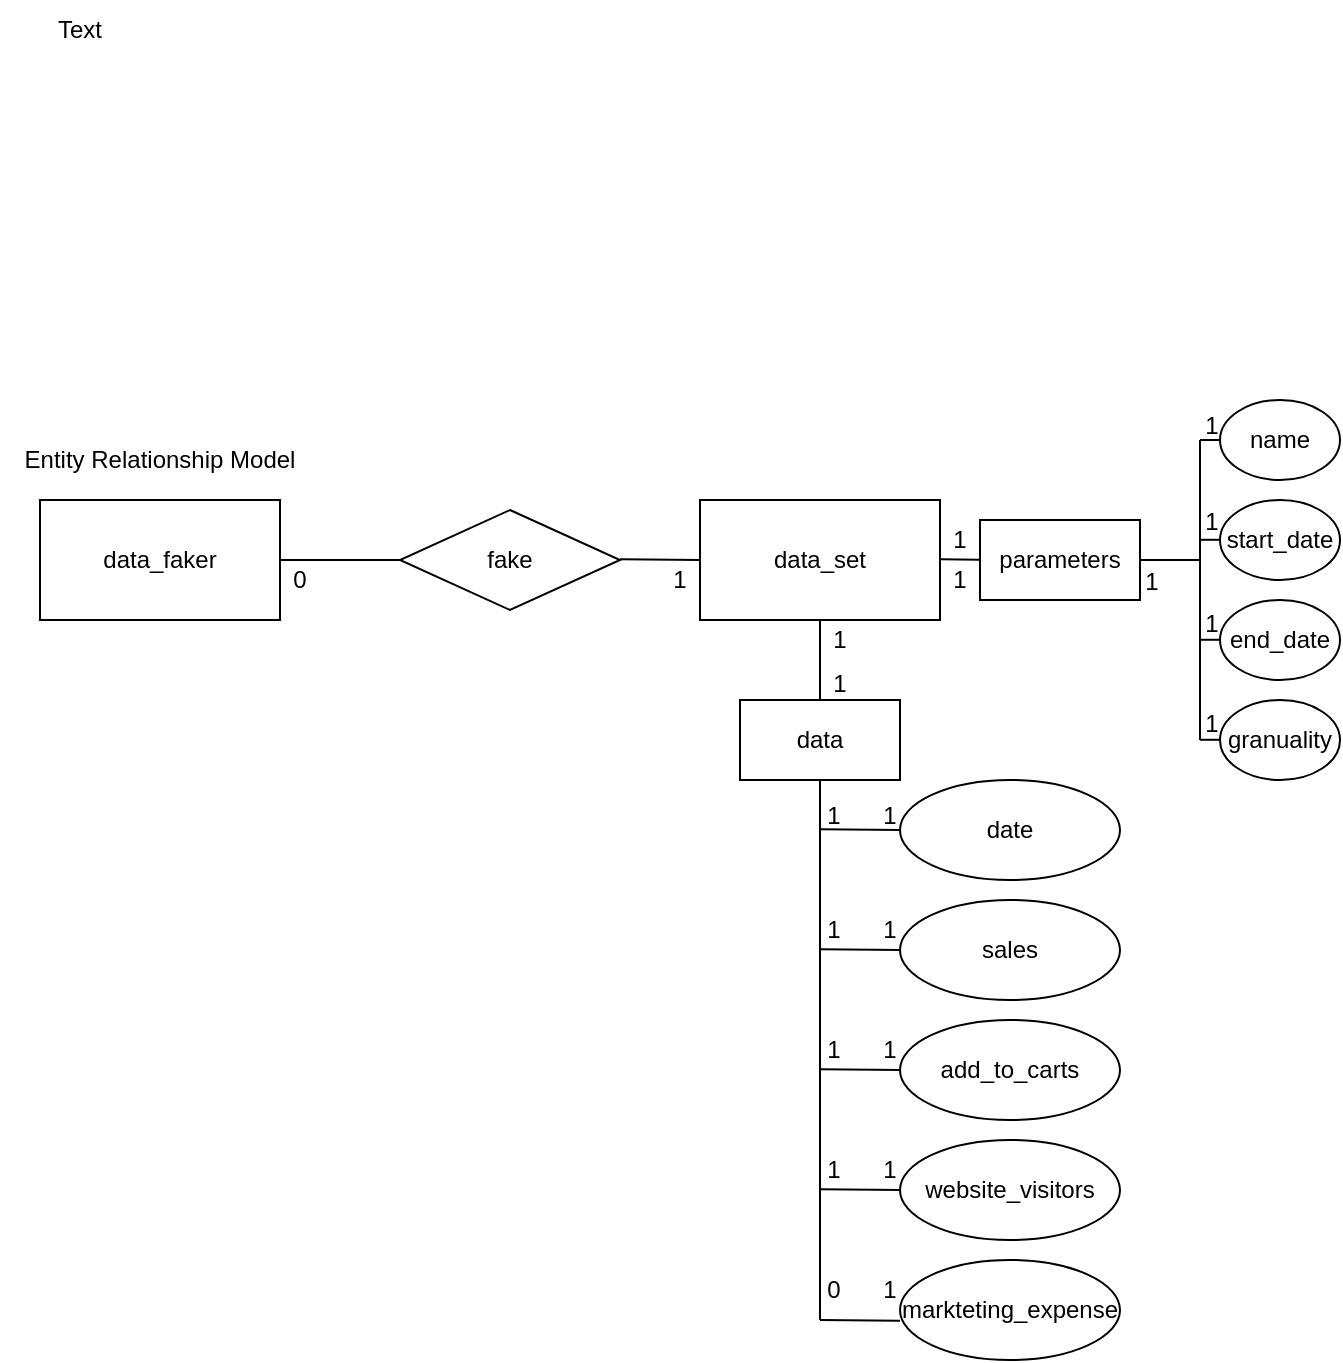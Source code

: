 <mxfile version="28.0.4">
  <diagram name="Page-1" id="VdG0ydc967w3bB8NOWR4">
    <mxGraphModel dx="951" dy="1595" grid="1" gridSize="10" guides="1" tooltips="1" connect="1" arrows="1" fold="1" page="1" pageScale="1" pageWidth="850" pageHeight="1100" math="0" shadow="0">
      <root>
        <mxCell id="0" />
        <mxCell id="1" parent="0" />
        <mxCell id="EncBWNqlH_w9nEIL0629-1" value="Entity Relationship Model" style="text;html=1;align=center;verticalAlign=middle;whiteSpace=wrap;rounded=0;" vertex="1" parent="1">
          <mxGeometry x="40" y="20" width="160" height="20" as="geometry" />
        </mxCell>
        <mxCell id="EncBWNqlH_w9nEIL0629-2" value="data_faker" style="rounded=0;whiteSpace=wrap;html=1;" vertex="1" parent="1">
          <mxGeometry x="60" y="50" width="120" height="60" as="geometry" />
        </mxCell>
        <mxCell id="EncBWNqlH_w9nEIL0629-3" value="fake" style="rhombus;whiteSpace=wrap;html=1;" vertex="1" parent="1">
          <mxGeometry x="240" y="55" width="110" height="50" as="geometry" />
        </mxCell>
        <mxCell id="EncBWNqlH_w9nEIL0629-5" value="data_set" style="rounded=0;whiteSpace=wrap;html=1;" vertex="1" parent="1">
          <mxGeometry x="390" y="50" width="120" height="60" as="geometry" />
        </mxCell>
        <mxCell id="EncBWNqlH_w9nEIL0629-6" value="name" style="ellipse;whiteSpace=wrap;html=1;" vertex="1" parent="1">
          <mxGeometry x="650" width="60" height="40" as="geometry" />
        </mxCell>
        <mxCell id="EncBWNqlH_w9nEIL0629-7" value="start_date" style="ellipse;whiteSpace=wrap;html=1;" vertex="1" parent="1">
          <mxGeometry x="650" y="50" width="60" height="40" as="geometry" />
        </mxCell>
        <mxCell id="EncBWNqlH_w9nEIL0629-8" value="end_date" style="ellipse;whiteSpace=wrap;html=1;" vertex="1" parent="1">
          <mxGeometry x="650" y="100" width="60" height="40" as="geometry" />
        </mxCell>
        <mxCell id="EncBWNqlH_w9nEIL0629-10" value="granuality" style="ellipse;whiteSpace=wrap;html=1;" vertex="1" parent="1">
          <mxGeometry x="650" y="150" width="60" height="40" as="geometry" />
        </mxCell>
        <mxCell id="EncBWNqlH_w9nEIL0629-12" value="date" style="ellipse;whiteSpace=wrap;html=1;" vertex="1" parent="1">
          <mxGeometry x="490" y="190" width="110" height="50" as="geometry" />
        </mxCell>
        <mxCell id="EncBWNqlH_w9nEIL0629-13" value="sales" style="ellipse;whiteSpace=wrap;html=1;" vertex="1" parent="1">
          <mxGeometry x="490" y="250" width="110" height="50" as="geometry" />
        </mxCell>
        <mxCell id="EncBWNqlH_w9nEIL0629-14" value="add_to_carts" style="ellipse;whiteSpace=wrap;html=1;" vertex="1" parent="1">
          <mxGeometry x="490" y="310" width="110" height="50" as="geometry" />
        </mxCell>
        <mxCell id="EncBWNqlH_w9nEIL0629-15" value="website_visitors" style="ellipse;whiteSpace=wrap;html=1;" vertex="1" parent="1">
          <mxGeometry x="490" y="370" width="110" height="50" as="geometry" />
        </mxCell>
        <mxCell id="EncBWNqlH_w9nEIL0629-16" value="markteting_expense" style="ellipse;whiteSpace=wrap;html=1;" vertex="1" parent="1">
          <mxGeometry x="490" y="430" width="110" height="50" as="geometry" />
        </mxCell>
        <mxCell id="EncBWNqlH_w9nEIL0629-17" value="" style="endArrow=none;html=1;rounded=0;entryX=0;entryY=0.5;entryDx=0;entryDy=0;" edge="1" parent="1" target="EncBWNqlH_w9nEIL0629-3">
          <mxGeometry width="50" height="50" relative="1" as="geometry">
            <mxPoint x="180" y="80" as="sourcePoint" />
            <mxPoint x="230" y="30" as="targetPoint" />
          </mxGeometry>
        </mxCell>
        <mxCell id="EncBWNqlH_w9nEIL0629-19" value="" style="endArrow=none;html=1;rounded=0;" edge="1" parent="1">
          <mxGeometry width="50" height="50" relative="1" as="geometry">
            <mxPoint x="350" y="79.66" as="sourcePoint" />
            <mxPoint x="390" y="80" as="targetPoint" />
          </mxGeometry>
        </mxCell>
        <mxCell id="EncBWNqlH_w9nEIL0629-20" value="" style="endArrow=none;html=1;rounded=0;" edge="1" parent="1">
          <mxGeometry width="50" height="50" relative="1" as="geometry">
            <mxPoint x="510" y="79.66" as="sourcePoint" />
            <mxPoint x="540" y="80" as="targetPoint" />
          </mxGeometry>
        </mxCell>
        <mxCell id="EncBWNqlH_w9nEIL0629-21" value="0" style="text;html=1;align=center;verticalAlign=middle;whiteSpace=wrap;rounded=0;" vertex="1" parent="1">
          <mxGeometry x="160" y="75" width="60" height="30" as="geometry" />
        </mxCell>
        <mxCell id="EncBWNqlH_w9nEIL0629-22" value="1" style="text;html=1;align=center;verticalAlign=middle;whiteSpace=wrap;rounded=0;" vertex="1" parent="1">
          <mxGeometry x="350" y="75" width="60" height="30" as="geometry" />
        </mxCell>
        <mxCell id="EncBWNqlH_w9nEIL0629-23" value="" style="endArrow=none;html=1;rounded=0;entryX=0.5;entryY=1;entryDx=0;entryDy=0;exitX=0.5;exitY=0;exitDx=0;exitDy=0;" edge="1" parent="1" source="EncBWNqlH_w9nEIL0629-27" target="EncBWNqlH_w9nEIL0629-5">
          <mxGeometry width="50" height="50" relative="1" as="geometry">
            <mxPoint x="450" y="140" as="sourcePoint" />
            <mxPoint x="500" y="90" as="targetPoint" />
          </mxGeometry>
        </mxCell>
        <mxCell id="EncBWNqlH_w9nEIL0629-25" value="" style="endArrow=none;html=1;rounded=0;entryX=0.5;entryY=1;entryDx=0;entryDy=0;" edge="1" parent="1">
          <mxGeometry width="50" height="50" relative="1" as="geometry">
            <mxPoint x="450" y="460" as="sourcePoint" />
            <mxPoint x="450" y="190" as="targetPoint" />
          </mxGeometry>
        </mxCell>
        <mxCell id="EncBWNqlH_w9nEIL0629-27" value="data" style="rounded=0;whiteSpace=wrap;html=1;" vertex="1" parent="1">
          <mxGeometry x="410" y="150" width="80" height="40" as="geometry" />
        </mxCell>
        <mxCell id="EncBWNqlH_w9nEIL0629-28" value="parameters" style="rounded=0;whiteSpace=wrap;html=1;" vertex="1" parent="1">
          <mxGeometry x="530" y="60" width="80" height="40" as="geometry" />
        </mxCell>
        <mxCell id="EncBWNqlH_w9nEIL0629-32" value="" style="endArrow=none;html=1;rounded=0;entryX=0;entryY=0.5;entryDx=0;entryDy=0;" edge="1" parent="1" target="EncBWNqlH_w9nEIL0629-12">
          <mxGeometry width="50" height="50" relative="1" as="geometry">
            <mxPoint x="450" y="214.66" as="sourcePoint" />
            <mxPoint x="510" y="214.66" as="targetPoint" />
          </mxGeometry>
        </mxCell>
        <mxCell id="EncBWNqlH_w9nEIL0629-33" value="" style="endArrow=none;html=1;rounded=0;entryX=0;entryY=0.5;entryDx=0;entryDy=0;" edge="1" parent="1">
          <mxGeometry width="50" height="50" relative="1" as="geometry">
            <mxPoint x="450" y="274.66" as="sourcePoint" />
            <mxPoint x="490" y="275" as="targetPoint" />
          </mxGeometry>
        </mxCell>
        <mxCell id="EncBWNqlH_w9nEIL0629-34" value="" style="endArrow=none;html=1;rounded=0;entryX=0;entryY=0.5;entryDx=0;entryDy=0;" edge="1" parent="1">
          <mxGeometry width="50" height="50" relative="1" as="geometry">
            <mxPoint x="450" y="334.66" as="sourcePoint" />
            <mxPoint x="490" y="335" as="targetPoint" />
          </mxGeometry>
        </mxCell>
        <mxCell id="EncBWNqlH_w9nEIL0629-35" value="" style="endArrow=none;html=1;rounded=0;entryX=0;entryY=0.5;entryDx=0;entryDy=0;" edge="1" parent="1">
          <mxGeometry width="50" height="50" relative="1" as="geometry">
            <mxPoint x="450" y="394.66" as="sourcePoint" />
            <mxPoint x="490" y="395" as="targetPoint" />
          </mxGeometry>
        </mxCell>
        <mxCell id="EncBWNqlH_w9nEIL0629-36" value="" style="endArrow=none;html=1;rounded=0;entryX=0;entryY=0.5;entryDx=0;entryDy=0;" edge="1" parent="1">
          <mxGeometry width="50" height="50" relative="1" as="geometry">
            <mxPoint x="450" y="460.0" as="sourcePoint" />
            <mxPoint x="490" y="460.34" as="targetPoint" />
          </mxGeometry>
        </mxCell>
        <mxCell id="EncBWNqlH_w9nEIL0629-37" value="" style="endArrow=none;html=1;rounded=0;" edge="1" parent="1">
          <mxGeometry width="50" height="50" relative="1" as="geometry">
            <mxPoint x="640" y="170" as="sourcePoint" />
            <mxPoint x="640" y="20" as="targetPoint" />
          </mxGeometry>
        </mxCell>
        <mxCell id="EncBWNqlH_w9nEIL0629-38" value="" style="endArrow=none;html=1;rounded=0;" edge="1" parent="1">
          <mxGeometry width="50" height="50" relative="1" as="geometry">
            <mxPoint x="610" y="80" as="sourcePoint" />
            <mxPoint x="640" y="80" as="targetPoint" />
          </mxGeometry>
        </mxCell>
        <mxCell id="EncBWNqlH_w9nEIL0629-39" value="" style="endArrow=none;html=1;rounded=0;entryX=0;entryY=0.5;entryDx=0;entryDy=0;" edge="1" parent="1" target="EncBWNqlH_w9nEIL0629-6">
          <mxGeometry width="50" height="50" relative="1" as="geometry">
            <mxPoint x="640" y="20" as="sourcePoint" />
            <mxPoint x="670" y="20" as="targetPoint" />
          </mxGeometry>
        </mxCell>
        <mxCell id="EncBWNqlH_w9nEIL0629-40" value="" style="endArrow=none;html=1;rounded=0;entryX=0;entryY=0.5;entryDx=0;entryDy=0;" edge="1" parent="1">
          <mxGeometry width="50" height="50" relative="1" as="geometry">
            <mxPoint x="640" y="69.89" as="sourcePoint" />
            <mxPoint x="650" y="69.89" as="targetPoint" />
            <Array as="points">
              <mxPoint x="640" y="69.89" />
            </Array>
          </mxGeometry>
        </mxCell>
        <mxCell id="EncBWNqlH_w9nEIL0629-41" value="" style="endArrow=none;html=1;rounded=0;entryX=0;entryY=0.5;entryDx=0;entryDy=0;" edge="1" parent="1">
          <mxGeometry width="50" height="50" relative="1" as="geometry">
            <mxPoint x="640" y="119.89" as="sourcePoint" />
            <mxPoint x="650" y="119.89" as="targetPoint" />
          </mxGeometry>
        </mxCell>
        <mxCell id="EncBWNqlH_w9nEIL0629-42" value="" style="endArrow=none;html=1;rounded=0;entryX=0;entryY=0.5;entryDx=0;entryDy=0;" edge="1" parent="1">
          <mxGeometry width="50" height="50" relative="1" as="geometry">
            <mxPoint x="640" y="169.89" as="sourcePoint" />
            <mxPoint x="650" y="169.89" as="targetPoint" />
          </mxGeometry>
        </mxCell>
        <mxCell id="EncBWNqlH_w9nEIL0629-43" value="1" style="text;html=1;align=center;verticalAlign=middle;whiteSpace=wrap;rounded=0;" vertex="1" parent="1">
          <mxGeometry x="430" y="105" width="60" height="30" as="geometry" />
        </mxCell>
        <mxCell id="EncBWNqlH_w9nEIL0629-44" value="1" style="text;html=1;align=center;verticalAlign=middle;whiteSpace=wrap;rounded=0;" vertex="1" parent="1">
          <mxGeometry x="430" y="127" width="60" height="30" as="geometry" />
        </mxCell>
        <mxCell id="EncBWNqlH_w9nEIL0629-45" value="1" style="text;html=1;align=center;verticalAlign=middle;whiteSpace=wrap;rounded=0;" vertex="1" parent="1">
          <mxGeometry x="490" y="75" width="60" height="30" as="geometry" />
        </mxCell>
        <mxCell id="EncBWNqlH_w9nEIL0629-46" value="1" style="text;html=1;align=center;verticalAlign=middle;whiteSpace=wrap;rounded=0;" vertex="1" parent="1">
          <mxGeometry x="490" y="55" width="60" height="30" as="geometry" />
        </mxCell>
        <mxCell id="EncBWNqlH_w9nEIL0629-47" value="1" style="text;html=1;align=center;verticalAlign=middle;whiteSpace=wrap;rounded=0;" vertex="1" parent="1">
          <mxGeometry x="586" y="76" width="60" height="30" as="geometry" />
        </mxCell>
        <mxCell id="EncBWNqlH_w9nEIL0629-48" value="1" style="text;html=1;align=center;verticalAlign=middle;whiteSpace=wrap;rounded=0;" vertex="1" parent="1">
          <mxGeometry x="616" y="-2" width="60" height="30" as="geometry" />
        </mxCell>
        <mxCell id="EncBWNqlH_w9nEIL0629-49" value="1" style="text;html=1;align=center;verticalAlign=middle;whiteSpace=wrap;rounded=0;" vertex="1" parent="1">
          <mxGeometry x="616" y="46" width="60" height="30" as="geometry" />
        </mxCell>
        <mxCell id="EncBWNqlH_w9nEIL0629-50" value="1" style="text;html=1;align=center;verticalAlign=middle;whiteSpace=wrap;rounded=0;" vertex="1" parent="1">
          <mxGeometry x="616" y="97" width="60" height="30" as="geometry" />
        </mxCell>
        <mxCell id="EncBWNqlH_w9nEIL0629-51" value="1" style="text;html=1;align=center;verticalAlign=middle;whiteSpace=wrap;rounded=0;" vertex="1" parent="1">
          <mxGeometry x="616" y="147" width="60" height="30" as="geometry" />
        </mxCell>
        <mxCell id="EncBWNqlH_w9nEIL0629-52" value="1" style="text;html=1;align=center;verticalAlign=middle;whiteSpace=wrap;rounded=0;" vertex="1" parent="1">
          <mxGeometry x="427" y="193" width="60" height="30" as="geometry" />
        </mxCell>
        <mxCell id="EncBWNqlH_w9nEIL0629-53" value="1" style="text;html=1;align=center;verticalAlign=middle;whiteSpace=wrap;rounded=0;" vertex="1" parent="1">
          <mxGeometry x="455" y="193" width="60" height="30" as="geometry" />
        </mxCell>
        <mxCell id="EncBWNqlH_w9nEIL0629-54" value="1" style="text;html=1;align=center;verticalAlign=middle;whiteSpace=wrap;rounded=0;" vertex="1" parent="1">
          <mxGeometry x="427" y="250" width="60" height="30" as="geometry" />
        </mxCell>
        <mxCell id="EncBWNqlH_w9nEIL0629-55" value="1" style="text;html=1;align=center;verticalAlign=middle;whiteSpace=wrap;rounded=0;" vertex="1" parent="1">
          <mxGeometry x="455" y="250" width="60" height="30" as="geometry" />
        </mxCell>
        <mxCell id="EncBWNqlH_w9nEIL0629-56" value="1" style="text;html=1;align=center;verticalAlign=middle;whiteSpace=wrap;rounded=0;" vertex="1" parent="1">
          <mxGeometry x="427" y="310" width="60" height="30" as="geometry" />
        </mxCell>
        <mxCell id="EncBWNqlH_w9nEIL0629-57" value="1" style="text;html=1;align=center;verticalAlign=middle;whiteSpace=wrap;rounded=0;" vertex="1" parent="1">
          <mxGeometry x="455" y="310" width="60" height="30" as="geometry" />
        </mxCell>
        <mxCell id="EncBWNqlH_w9nEIL0629-58" value="1" style="text;html=1;align=center;verticalAlign=middle;whiteSpace=wrap;rounded=0;" vertex="1" parent="1">
          <mxGeometry x="427" y="370" width="60" height="30" as="geometry" />
        </mxCell>
        <mxCell id="EncBWNqlH_w9nEIL0629-59" value="1" style="text;html=1;align=center;verticalAlign=middle;whiteSpace=wrap;rounded=0;" vertex="1" parent="1">
          <mxGeometry x="455" y="370" width="60" height="30" as="geometry" />
        </mxCell>
        <mxCell id="EncBWNqlH_w9nEIL0629-60" value="0" style="text;html=1;align=center;verticalAlign=middle;whiteSpace=wrap;rounded=0;" vertex="1" parent="1">
          <mxGeometry x="427" y="430" width="60" height="30" as="geometry" />
        </mxCell>
        <mxCell id="EncBWNqlH_w9nEIL0629-61" value="1" style="text;html=1;align=center;verticalAlign=middle;whiteSpace=wrap;rounded=0;" vertex="1" parent="1">
          <mxGeometry x="455" y="430" width="60" height="30" as="geometry" />
        </mxCell>
        <mxCell id="EncBWNqlH_w9nEIL0629-62" value="Text" style="text;html=1;align=center;verticalAlign=middle;whiteSpace=wrap;rounded=0;" vertex="1" parent="1">
          <mxGeometry x="50" y="-200" width="60" height="30" as="geometry" />
        </mxCell>
      </root>
    </mxGraphModel>
  </diagram>
</mxfile>
